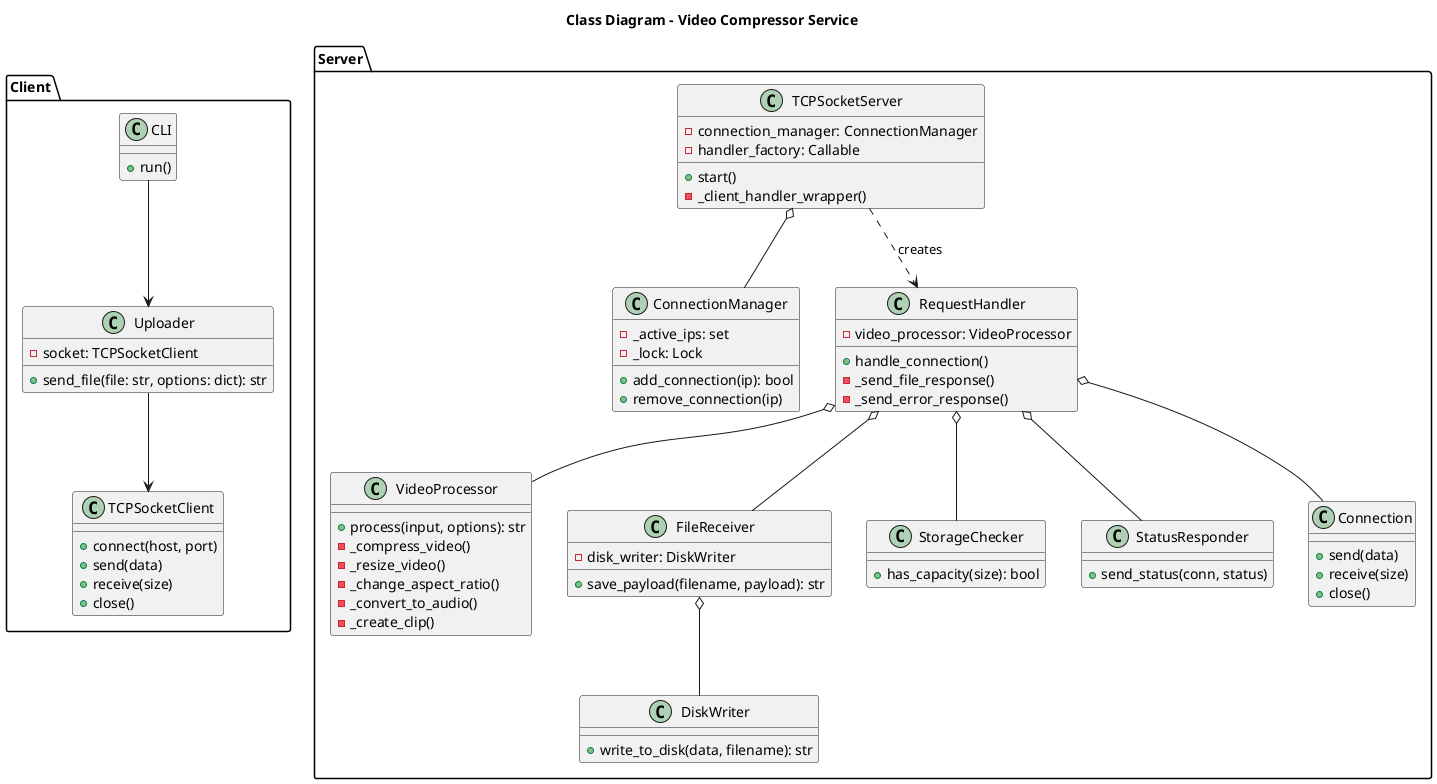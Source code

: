 @startuml
title Class Diagram - Video Compressor Service

package "Client" {
  class CLI {
    +run()
  }
  class Uploader {
    -socket: TCPSocketClient
    +send_file(file: str, options: dict): str
  }
  class TCPSocketClient {
    +connect(host, port)
    +send(data)
    +receive(size)
    +close()
  }
  CLI --> Uploader
  Uploader --> TCPSocketClient
}

package "Server" {
  class TCPSocketServer {
    -connection_manager: ConnectionManager
    -handler_factory: Callable
    +start()
    -_client_handler_wrapper()
  }
  class ConnectionManager {
    -_active_ips: set
    -_lock: Lock
    +add_connection(ip): bool
    +remove_connection(ip)
  }
  class RequestHandler {
    -video_processor: VideoProcessor
    +handle_connection()
    -_send_file_response()
    -_send_error_response()
  }
  class VideoProcessor {
    +process(input, options): str
    -_compress_video()
    -_resize_video()
    -_change_aspect_ratio()
    -_convert_to_audio()
    -_create_clip()
  }
  class FileReceiver {
    -disk_writer: DiskWriter
    +save_payload(filename, payload): str
  }
  class DiskWriter {
    +write_to_disk(data, filename): str
  }
  class StorageChecker {
    +has_capacity(size): bool
  }
  class StatusResponder {
    +send_status(conn, status)
  }
  class Connection {
    +send(data)
    +receive(size)
    +close()
  }
}

TCPSocketServer o-- ConnectionManager
TCPSocketServer ..> RequestHandler : creates
RequestHandler o-- Connection
RequestHandler o-- FileReceiver
RequestHandler o-- StorageChecker
RequestHandler o-- StatusResponder
RequestHandler o-- VideoProcessor
FileReceiver o-- DiskWriter

@enduml
